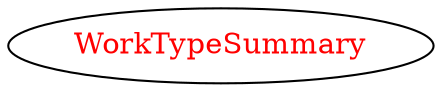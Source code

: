 digraph dependencyGraph {
 concentrate=true;
 ranksep="2.0";
 rankdir="LR"; 
 splines="ortho";
"WorkTypeSummary" [fontcolor="red"];
}